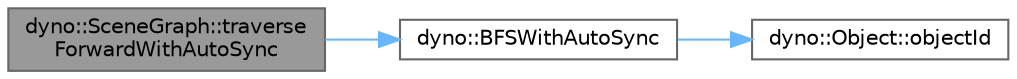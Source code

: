 digraph "dyno::SceneGraph::traverseForwardWithAutoSync"
{
 // LATEX_PDF_SIZE
  bgcolor="transparent";
  edge [fontname=Helvetica,fontsize=10,labelfontname=Helvetica,labelfontsize=10];
  node [fontname=Helvetica,fontsize=10,shape=box,height=0.2,width=0.4];
  rankdir="LR";
  Node1 [id="Node000001",label="dyno::SceneGraph::traverse\lForwardWithAutoSync",height=0.2,width=0.4,color="gray40", fillcolor="grey60", style="filled", fontcolor="black",tooltip="Breadth-first tree traversal starting from a specific node, only those whose mAutoSync turned-on will..."];
  Node1 -> Node2 [id="edge1_Node000001_Node000002",color="steelblue1",style="solid",tooltip=" "];
  Node2 [id="Node000002",label="dyno::BFSWithAutoSync",height=0.2,width=0.4,color="grey40", fillcolor="white", style="filled",URL="$namespacedyno.html#a49153e14b98c8e3bd6b0b23d25d2d547",tooltip=" "];
  Node2 -> Node3 [id="edge2_Node000002_Node000003",color="steelblue1",style="solid",tooltip=" "];
  Node3 [id="Node000003",label="dyno::Object::objectId",height=0.2,width=0.4,color="grey40", fillcolor="white", style="filled",URL="$classdyno_1_1_object.html#a5105729f9f9faf65100b999d076418c8",tooltip=" "];
}
